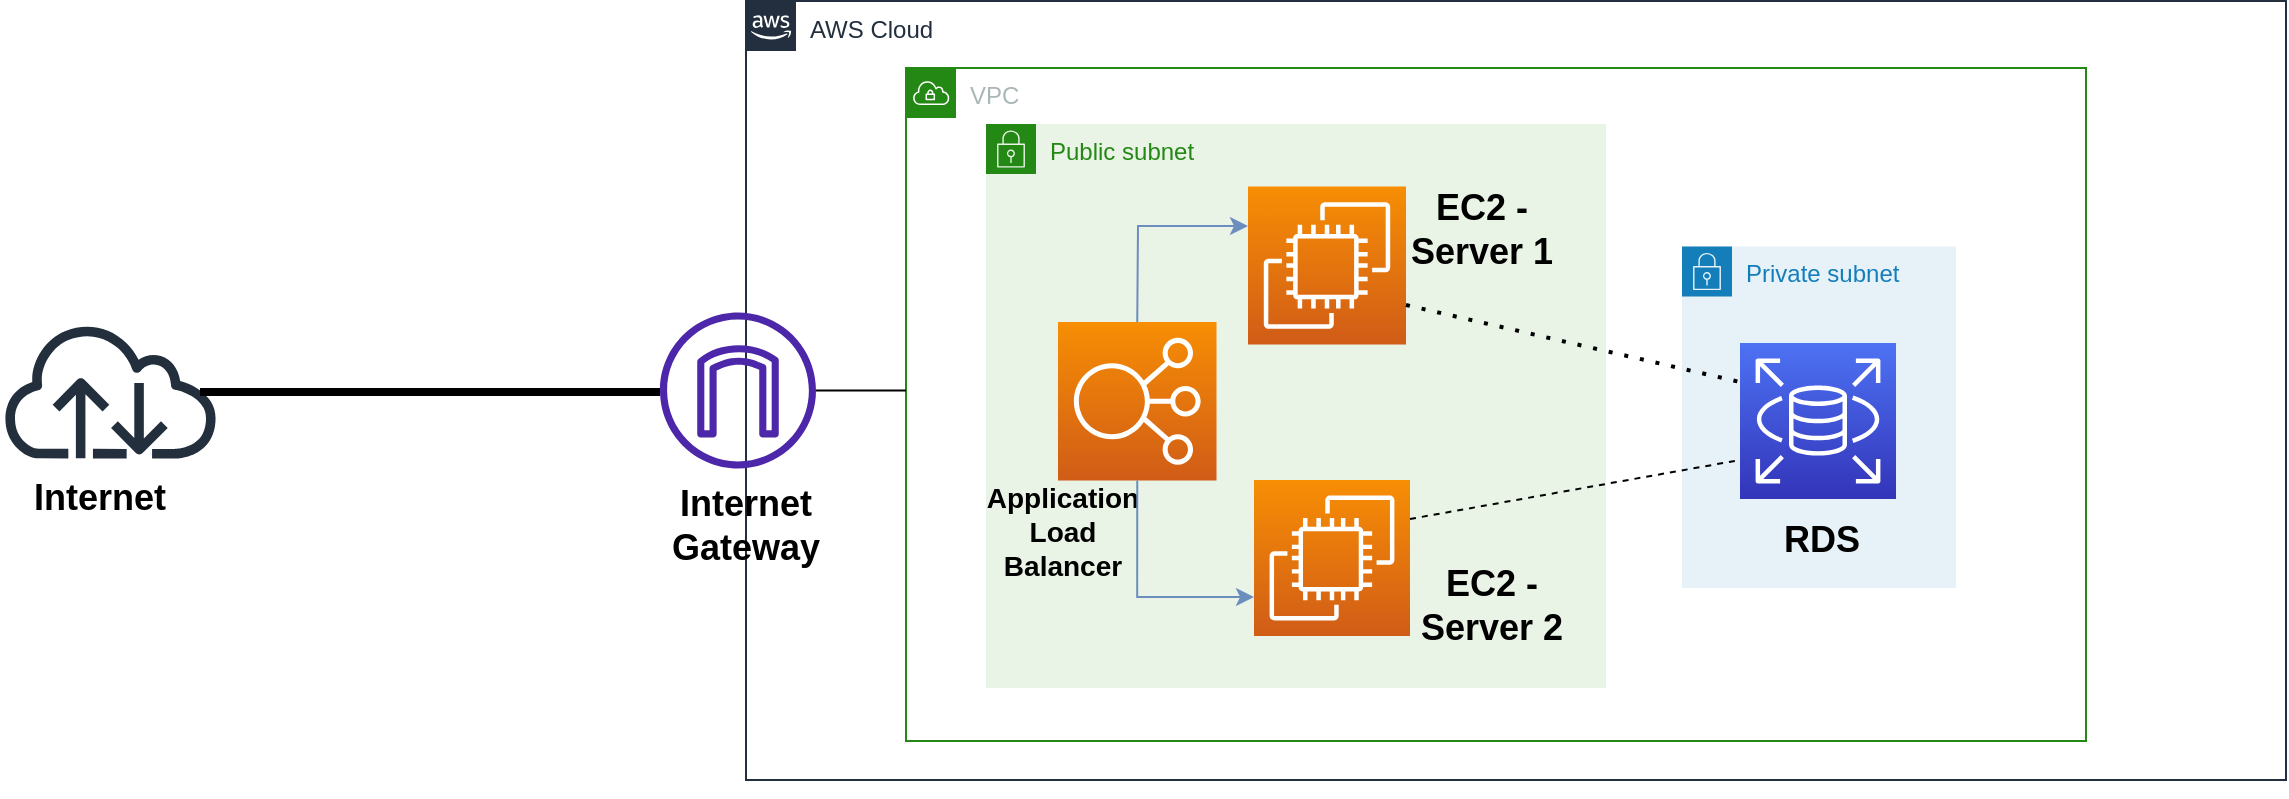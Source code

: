 <mxfile version="21.6.5" type="github">
  <diagram id="Ht1M8jgEwFfnCIfOTk4-" name="Page-1">
    <mxGraphModel dx="1585" dy="1763" grid="1" gridSize="10" guides="1" tooltips="1" connect="1" arrows="1" fold="1" page="1" pageScale="1" pageWidth="1169" pageHeight="827" math="0" shadow="0">
      <root>
        <mxCell id="0" />
        <mxCell id="1" parent="0" />
        <mxCell id="UEzPUAAOIrF-is8g5C7q-175" value="AWS Cloud" style="points=[[0,0],[0.25,0],[0.5,0],[0.75,0],[1,0],[1,0.25],[1,0.5],[1,0.75],[1,1],[0.75,1],[0.5,1],[0.25,1],[0,1],[0,0.75],[0,0.5],[0,0.25]];outlineConnect=0;gradientColor=none;html=1;whiteSpace=wrap;fontSize=12;fontStyle=0;shape=mxgraph.aws4.group;grIcon=mxgraph.aws4.group_aws_cloud_alt;strokeColor=#232F3E;fillColor=none;verticalAlign=top;align=left;spacingLeft=30;fontColor=#232F3E;dashed=0;labelBackgroundColor=#ffffff;container=1;pointerEvents=0;collapsible=0;recursiveResize=0;" parent="1" vertex="1">
          <mxGeometry x="383" y="-789.5" width="770" height="389.5" as="geometry" />
        </mxCell>
        <mxCell id="Fd9Dhdb4HW5ifCpGxpip-25" value="" style="sketch=0;outlineConnect=0;fontColor=#232F3E;gradientColor=none;fillColor=#4D27AA;strokeColor=none;dashed=0;verticalLabelPosition=bottom;verticalAlign=top;align=center;html=1;fontSize=12;fontStyle=0;aspect=fixed;pointerEvents=1;shape=mxgraph.aws4.internet_gateway;" vertex="1" parent="UEzPUAAOIrF-is8g5C7q-175">
          <mxGeometry x="-43" y="155.75" width="78" height="78" as="geometry" />
        </mxCell>
        <mxCell id="Fd9Dhdb4HW5ifCpGxpip-39" value="VPC" style="points=[[0,0],[0.25,0],[0.5,0],[0.75,0],[1,0],[1,0.25],[1,0.5],[1,0.75],[1,1],[0.75,1],[0.5,1],[0.25,1],[0,1],[0,0.75],[0,0.5],[0,0.25]];outlineConnect=0;gradientColor=none;html=1;whiteSpace=wrap;fontSize=12;fontStyle=0;container=1;pointerEvents=0;collapsible=0;recursiveResize=0;shape=mxgraph.aws4.group;grIcon=mxgraph.aws4.group_vpc;strokeColor=#248814;fillColor=none;verticalAlign=top;align=left;spacingLeft=30;fontColor=#AAB7B8;dashed=0;" vertex="1" parent="UEzPUAAOIrF-is8g5C7q-175">
          <mxGeometry x="80" y="33.5" width="590" height="336.5" as="geometry" />
        </mxCell>
        <mxCell id="Fd9Dhdb4HW5ifCpGxpip-43" style="edgeStyle=none;rounded=0;orthogonalLoop=1;jettySize=auto;html=1;exitX=0.5;exitY=0;exitDx=0;exitDy=0;" edge="1" parent="Fd9Dhdb4HW5ifCpGxpip-39" source="Fd9Dhdb4HW5ifCpGxpip-42" target="Fd9Dhdb4HW5ifCpGxpip-42">
          <mxGeometry relative="1" as="geometry" />
        </mxCell>
        <mxCell id="Fd9Dhdb4HW5ifCpGxpip-42" value="Private subnet" style="points=[[0,0],[0.25,0],[0.5,0],[0.75,0],[1,0],[1,0.25],[1,0.5],[1,0.75],[1,1],[0.75,1],[0.5,1],[0.25,1],[0,1],[0,0.75],[0,0.5],[0,0.25]];outlineConnect=0;gradientColor=none;html=1;whiteSpace=wrap;fontSize=12;fontStyle=0;container=1;pointerEvents=0;collapsible=0;recursiveResize=0;shape=mxgraph.aws4.group;grIcon=mxgraph.aws4.group_security_group;grStroke=0;strokeColor=#147EBA;fillColor=#E6F2F8;verticalAlign=top;align=left;spacingLeft=30;fontColor=#147EBA;dashed=0;" vertex="1" parent="Fd9Dhdb4HW5ifCpGxpip-39">
          <mxGeometry x="388" y="89.25" width="137" height="170.75" as="geometry" />
        </mxCell>
        <mxCell id="Fd9Dhdb4HW5ifCpGxpip-11" value="" style="sketch=0;points=[[0,0,0],[0.25,0,0],[0.5,0,0],[0.75,0,0],[1,0,0],[0,1,0],[0.25,1,0],[0.5,1,0],[0.75,1,0],[1,1,0],[0,0.25,0],[0,0.5,0],[0,0.75,0],[1,0.25,0],[1,0.5,0],[1,0.75,0]];outlineConnect=0;fontColor=#232F3E;gradientColor=#4D72F3;gradientDirection=north;fillColor=#3334B9;strokeColor=#ffffff;dashed=0;verticalLabelPosition=bottom;verticalAlign=top;align=center;html=1;fontSize=12;fontStyle=0;aspect=fixed;shape=mxgraph.aws4.resourceIcon;resIcon=mxgraph.aws4.rds;" vertex="1" parent="Fd9Dhdb4HW5ifCpGxpip-42">
          <mxGeometry x="29" y="48.25" width="78" height="78" as="geometry" />
        </mxCell>
        <mxCell id="Fd9Dhdb4HW5ifCpGxpip-12" value="&lt;font style=&quot;font-size: 18px;&quot;&gt;&lt;b style=&quot;&quot;&gt;RDS&lt;/b&gt;&lt;/font&gt;" style="text;strokeColor=none;align=center;fillColor=none;html=1;verticalAlign=middle;whiteSpace=wrap;rounded=0;" vertex="1" parent="Fd9Dhdb4HW5ifCpGxpip-42">
          <mxGeometry x="40" y="132" width="60" height="30" as="geometry" />
        </mxCell>
        <mxCell id="Fd9Dhdb4HW5ifCpGxpip-44" value="Public subnet" style="points=[[0,0],[0.25,0],[0.5,0],[0.75,0],[1,0],[1,0.25],[1,0.5],[1,0.75],[1,1],[0.75,1],[0.5,1],[0.25,1],[0,1],[0,0.75],[0,0.5],[0,0.25]];outlineConnect=0;gradientColor=none;html=1;whiteSpace=wrap;fontSize=12;fontStyle=0;container=1;pointerEvents=0;collapsible=0;recursiveResize=0;shape=mxgraph.aws4.group;grIcon=mxgraph.aws4.group_security_group;grStroke=0;strokeColor=#248814;fillColor=#E9F3E6;verticalAlign=top;align=left;spacingLeft=30;fontColor=#248814;dashed=0;" vertex="1" parent="Fd9Dhdb4HW5ifCpGxpip-39">
          <mxGeometry x="40" y="28" width="310" height="282" as="geometry" />
        </mxCell>
        <mxCell id="Fd9Dhdb4HW5ifCpGxpip-6" value="" style="sketch=0;points=[[0,0,0],[0.25,0,0],[0.5,0,0],[0.75,0,0],[1,0,0],[0,1,0],[0.25,1,0],[0.5,1,0],[0.75,1,0],[1,1,0],[0,0.25,0],[0,0.5,0],[0,0.75,0],[1,0.25,0],[1,0.5,0],[1,0.75,0]];outlineConnect=0;fontColor=#232F3E;gradientColor=#F78E04;gradientDirection=north;fillColor=#D05C17;strokeColor=#ffffff;dashed=0;verticalLabelPosition=bottom;verticalAlign=top;align=center;html=1;fontSize=12;fontStyle=0;aspect=fixed;shape=mxgraph.aws4.resourceIcon;resIcon=mxgraph.aws4.ec2;" vertex="1" parent="Fd9Dhdb4HW5ifCpGxpip-44">
          <mxGeometry x="131" y="31.25" width="79" height="79" as="geometry" />
        </mxCell>
        <mxCell id="Fd9Dhdb4HW5ifCpGxpip-2" value="" style="sketch=0;points=[[0,0,0],[0.25,0,0],[0.5,0,0],[0.75,0,0],[1,0,0],[0,1,0],[0.25,1,0],[0.5,1,0],[0.75,1,0],[1,1,0],[0,0.25,0],[0,0.5,0],[0,0.75,0],[1,0.25,0],[1,0.5,0],[1,0.75,0]];outlineConnect=0;fontColor=#232F3E;gradientColor=#F78E04;gradientDirection=north;fillColor=#D05C17;strokeColor=#ffffff;dashed=0;verticalLabelPosition=bottom;verticalAlign=top;align=center;html=1;fontSize=12;fontStyle=0;aspect=fixed;shape=mxgraph.aws4.resourceIcon;resIcon=mxgraph.aws4.ec2;" vertex="1" parent="Fd9Dhdb4HW5ifCpGxpip-44">
          <mxGeometry x="134" y="178" width="78" height="78" as="geometry" />
        </mxCell>
        <mxCell id="Fd9Dhdb4HW5ifCpGxpip-7" value="&lt;font style=&quot;font-size: 18px;&quot;&gt;&lt;b&gt;EC2 - Server 1&lt;/b&gt;&lt;/font&gt;" style="text;strokeColor=none;align=center;fillColor=none;html=1;verticalAlign=middle;whiteSpace=wrap;rounded=0;" vertex="1" parent="Fd9Dhdb4HW5ifCpGxpip-44">
          <mxGeometry x="211" y="38" width="74" height="30" as="geometry" />
        </mxCell>
        <mxCell id="Fd9Dhdb4HW5ifCpGxpip-8" value="&lt;font style=&quot;font-size: 18px;&quot;&gt;&lt;b style=&quot;&quot;&gt;EC2 - Server 2&lt;/b&gt;&lt;/font&gt;" style="text;strokeColor=none;align=center;fillColor=none;html=1;verticalAlign=middle;whiteSpace=wrap;rounded=0;" vertex="1" parent="Fd9Dhdb4HW5ifCpGxpip-44">
          <mxGeometry x="216" y="226" width="74" height="30" as="geometry" />
        </mxCell>
        <mxCell id="Fd9Dhdb4HW5ifCpGxpip-10" value="&lt;font style=&quot;font-size: 14px;&quot;&gt;&lt;b&gt;Application Load Balancer&lt;/b&gt;&lt;/font&gt;" style="text;strokeColor=none;align=center;fillColor=none;html=1;verticalAlign=middle;whiteSpace=wrap;rounded=0;" vertex="1" parent="Fd9Dhdb4HW5ifCpGxpip-44">
          <mxGeometry x="-3" y="189" width="83" height="30" as="geometry" />
        </mxCell>
        <mxCell id="Fd9Dhdb4HW5ifCpGxpip-49" value="" style="endArrow=none;dashed=1;html=1;dashPattern=1 3;strokeWidth=2;rounded=0;entryX=0;entryY=0.25;entryDx=0;entryDy=0;exitX=1;exitY=0.75;exitDx=0;exitDy=0;exitPerimeter=0;entryPerimeter=0;" edge="1" parent="Fd9Dhdb4HW5ifCpGxpip-39" source="Fd9Dhdb4HW5ifCpGxpip-6" target="Fd9Dhdb4HW5ifCpGxpip-11">
          <mxGeometry width="50" height="50" relative="1" as="geometry">
            <mxPoint x="218" y="126" as="sourcePoint" />
            <mxPoint x="268" y="76" as="targetPoint" />
          </mxGeometry>
        </mxCell>
        <mxCell id="Fd9Dhdb4HW5ifCpGxpip-48" value="" style="endArrow=none;dashed=1;html=1;rounded=0;entryX=0;entryY=0.75;entryDx=0;entryDy=0;entryPerimeter=0;exitX=1;exitY=0.25;exitDx=0;exitDy=0;exitPerimeter=0;" edge="1" parent="Fd9Dhdb4HW5ifCpGxpip-39" source="Fd9Dhdb4HW5ifCpGxpip-2" target="Fd9Dhdb4HW5ifCpGxpip-11">
          <mxGeometry width="50" height="50" relative="1" as="geometry">
            <mxPoint x="218" y="246" as="sourcePoint" />
            <mxPoint x="258" y="196" as="targetPoint" />
          </mxGeometry>
        </mxCell>
        <mxCell id="Fd9Dhdb4HW5ifCpGxpip-58" style="edgeStyle=none;rounded=0;orthogonalLoop=1;jettySize=auto;html=1;exitX=0.5;exitY=0;exitDx=0;exitDy=0;exitPerimeter=0;entryX=0;entryY=0.25;entryDx=0;entryDy=0;entryPerimeter=0;fillColor=#dae8fc;strokeColor=#6c8ebf;" edge="1" parent="Fd9Dhdb4HW5ifCpGxpip-39" source="Fd9Dhdb4HW5ifCpGxpip-9" target="Fd9Dhdb4HW5ifCpGxpip-6">
          <mxGeometry relative="1" as="geometry">
            <Array as="points">
              <mxPoint x="116" y="79" />
            </Array>
          </mxGeometry>
        </mxCell>
        <mxCell id="Fd9Dhdb4HW5ifCpGxpip-9" value="" style="sketch=0;points=[[0,0,0],[0.25,0,0],[0.5,0,0],[0.75,0,0],[1,0,0],[0,1,0],[0.25,1,0],[0.5,1,0],[0.75,1,0],[1,1,0],[0,0.25,0],[0,0.5,0],[0,0.75,0],[1,0.25,0],[1,0.5,0],[1,0.75,0]];outlineConnect=0;fontColor=#232F3E;gradientColor=#F78E04;gradientDirection=north;fillColor=#D05C17;strokeColor=#ffffff;dashed=0;verticalLabelPosition=bottom;verticalAlign=top;align=center;html=1;fontSize=12;fontStyle=0;aspect=fixed;shape=mxgraph.aws4.resourceIcon;resIcon=mxgraph.aws4.elastic_load_balancing;" vertex="1" parent="Fd9Dhdb4HW5ifCpGxpip-39">
          <mxGeometry x="76" y="127" width="79.25" height="79.25" as="geometry" />
        </mxCell>
        <mxCell id="Fd9Dhdb4HW5ifCpGxpip-30" style="edgeStyle=orthogonalEdgeStyle;rounded=0;orthogonalLoop=1;jettySize=auto;html=1;exitX=0.5;exitY=1;exitDx=0;exitDy=0;exitPerimeter=0;entryX=0;entryY=0.75;entryDx=0;entryDy=0;entryPerimeter=0;fillColor=#dae8fc;strokeColor=#6c8ebf;" edge="1" parent="Fd9Dhdb4HW5ifCpGxpip-39" source="Fd9Dhdb4HW5ifCpGxpip-9" target="Fd9Dhdb4HW5ifCpGxpip-2">
          <mxGeometry relative="1" as="geometry" />
        </mxCell>
        <mxCell id="Fd9Dhdb4HW5ifCpGxpip-45" value="" style="line;strokeWidth=1;html=1;" vertex="1" parent="UEzPUAAOIrF-is8g5C7q-175">
          <mxGeometry x="35" y="189.75" width="45" height="10" as="geometry" />
        </mxCell>
        <mxCell id="Fd9Dhdb4HW5ifCpGxpip-20" style="edgeStyle=orthogonalEdgeStyle;rounded=0;orthogonalLoop=1;jettySize=auto;html=1;exitX=0.5;exitY=1;exitDx=0;exitDy=0;" edge="1" parent="1" source="UEzPUAAOIrF-is8g5C7q-175" target="UEzPUAAOIrF-is8g5C7q-175">
          <mxGeometry relative="1" as="geometry" />
        </mxCell>
        <mxCell id="Fd9Dhdb4HW5ifCpGxpip-31" value="" style="sketch=0;outlineConnect=0;fontColor=#232F3E;gradientColor=none;fillColor=#232F3D;strokeColor=none;dashed=0;verticalLabelPosition=bottom;verticalAlign=top;align=center;html=1;fontSize=12;fontStyle=0;aspect=fixed;pointerEvents=1;shape=mxgraph.aws4.internet;" vertex="1" parent="1">
          <mxGeometry x="10" y="-628.75" width="110.5" height="68" as="geometry" />
        </mxCell>
        <mxCell id="Fd9Dhdb4HW5ifCpGxpip-37" value="" style="line;strokeWidth=4;html=1;perimeter=backbonePerimeter;points=[];outlineConnect=0;" vertex="1" parent="1">
          <mxGeometry x="110" y="-599" width="230" height="10" as="geometry" />
        </mxCell>
        <mxCell id="Fd9Dhdb4HW5ifCpGxpip-38" value="&lt;b&gt;&lt;font style=&quot;font-size: 18px;&quot;&gt;Internet&lt;/font&gt;&lt;/b&gt;" style="text;strokeColor=none;align=center;fillColor=none;html=1;verticalAlign=middle;whiteSpace=wrap;rounded=0;" vertex="1" parent="1">
          <mxGeometry x="30" y="-555.75" width="60" height="30" as="geometry" />
        </mxCell>
        <mxCell id="Fd9Dhdb4HW5ifCpGxpip-26" value="&lt;font style=&quot;font-size: 18px;&quot;&gt;&lt;b&gt;Internet Gateway&lt;/b&gt;&lt;/font&gt;" style="text;strokeColor=none;align=center;fillColor=none;html=1;verticalAlign=middle;whiteSpace=wrap;rounded=0;" vertex="1" parent="1">
          <mxGeometry x="353" y="-542" width="60" height="30" as="geometry" />
        </mxCell>
      </root>
    </mxGraphModel>
  </diagram>
</mxfile>

